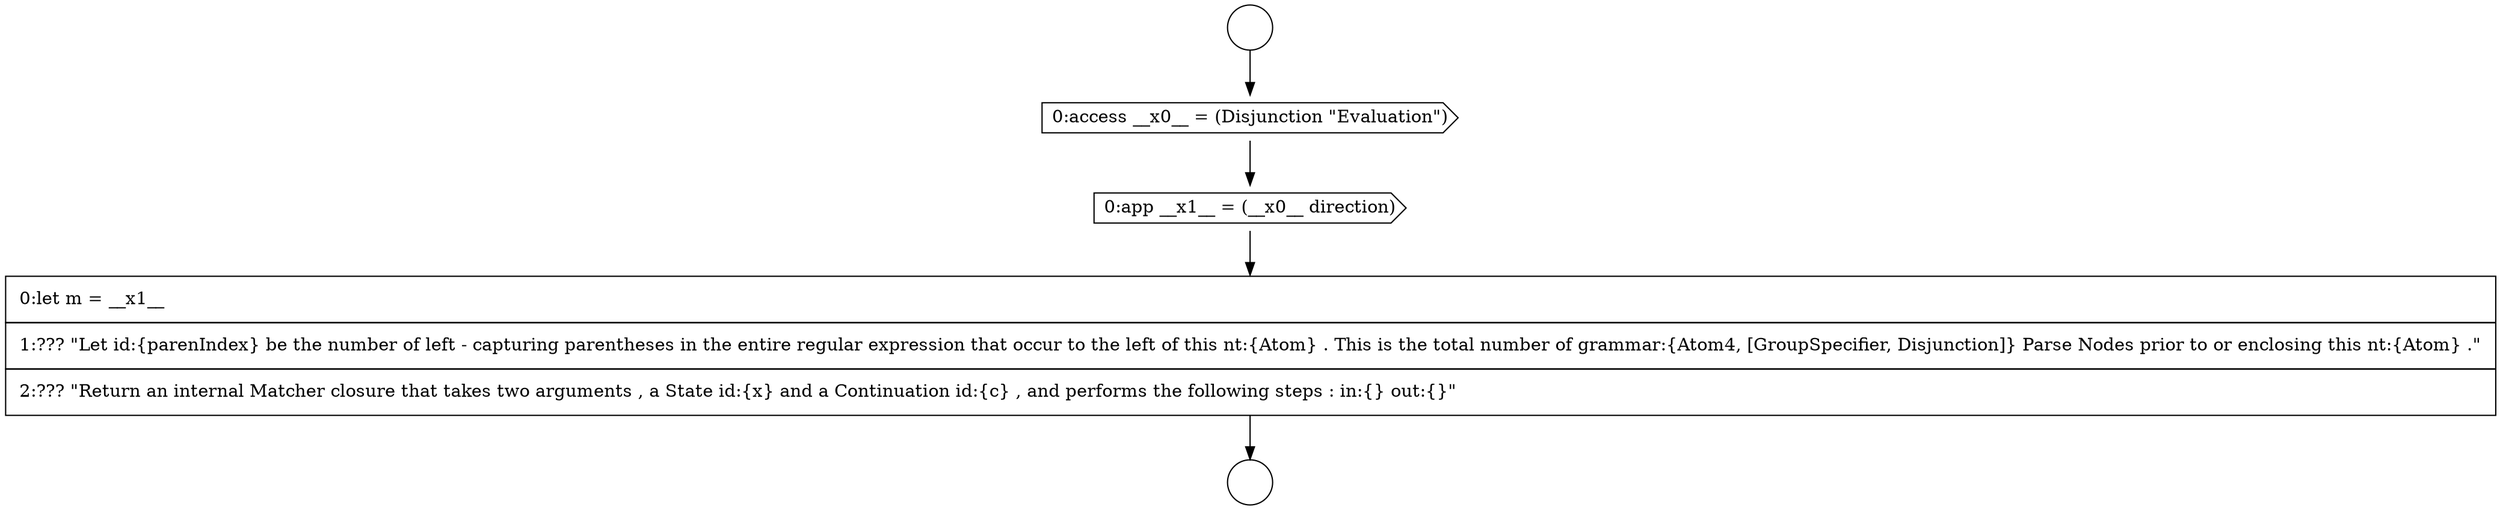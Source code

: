 digraph {
  node13838 [shape=cds, label=<<font color="black">0:access __x0__ = (Disjunction &quot;Evaluation&quot;)</font>> color="black" fillcolor="white" style=filled]
  node13839 [shape=cds, label=<<font color="black">0:app __x1__ = (__x0__ direction)</font>> color="black" fillcolor="white" style=filled]
  node13836 [shape=circle label=" " color="black" fillcolor="white" style=filled]
  node13840 [shape=none, margin=0, label=<<font color="black">
    <table border="0" cellborder="1" cellspacing="0" cellpadding="10">
      <tr><td align="left">0:let m = __x1__</td></tr>
      <tr><td align="left">1:??? &quot;Let id:{parenIndex} be the number of left - capturing parentheses in the entire regular expression that occur to the left of this nt:{Atom} . This is the total number of grammar:{Atom4, [GroupSpecifier, Disjunction]} Parse Nodes prior to or enclosing this nt:{Atom} .&quot;</td></tr>
      <tr><td align="left">2:??? &quot;Return an internal Matcher closure that takes two arguments , a State id:{x} and a Continuation id:{c} , and performs the following steps : in:{} out:{}&quot;</td></tr>
    </table>
  </font>> color="black" fillcolor="white" style=filled]
  node13837 [shape=circle label=" " color="black" fillcolor="white" style=filled]
  node13836 -> node13838 [ color="black"]
  node13838 -> node13839 [ color="black"]
  node13839 -> node13840 [ color="black"]
  node13840 -> node13837 [ color="black"]
}
